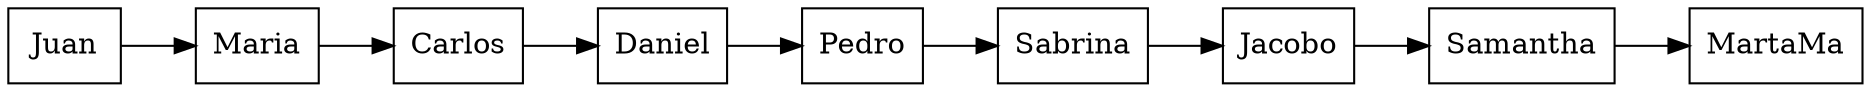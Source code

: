 digraph ListaUsuarios {
    rankdir=LR;
    node [shape=box];
    usuario_juan_perez_example_com [label="Juan"];
    usuario_maria_lopez_example_com [label="Maria"];
    usuario_juan_perez_example_com -> usuario_maria_lopez_example_com;
    usuario_carlos_rodriguez_example_com [label="Carlos"];
    usuario_maria_lopez_example_com -> usuario_carlos_rodriguez_example_com;
    usuario_daniel_garcia_example_com [label="Daniel"];
    usuario_carlos_rodriguez_example_com -> usuario_daniel_garcia_example_com;
    usuario_pedro_martinez_example_com [label="Pedro"];
    usuario_daniel_garcia_example_com -> usuario_pedro_martinez_example_com;
    usuario_sabrina_hernandez_example_com [label="Sabrina"];
    usuario_pedro_martinez_example_com -> usuario_sabrina_hernandez_example_com;
    usuario_jacobo_noriega_example_com [label="Jacobo"];
    usuario_sabrina_hernandez_example_com -> usuario_jacobo_noriega_example_com;
    usuario_samantha_cruz_example_com [label="Samantha"];
    usuario_jacobo_noriega_example_com -> usuario_samantha_cruz_example_com;
    usuario_mart_luna_example_com [label="MartaMa"];
    usuario_samantha_cruz_example_com -> usuario_mart_luna_example_com;
}
